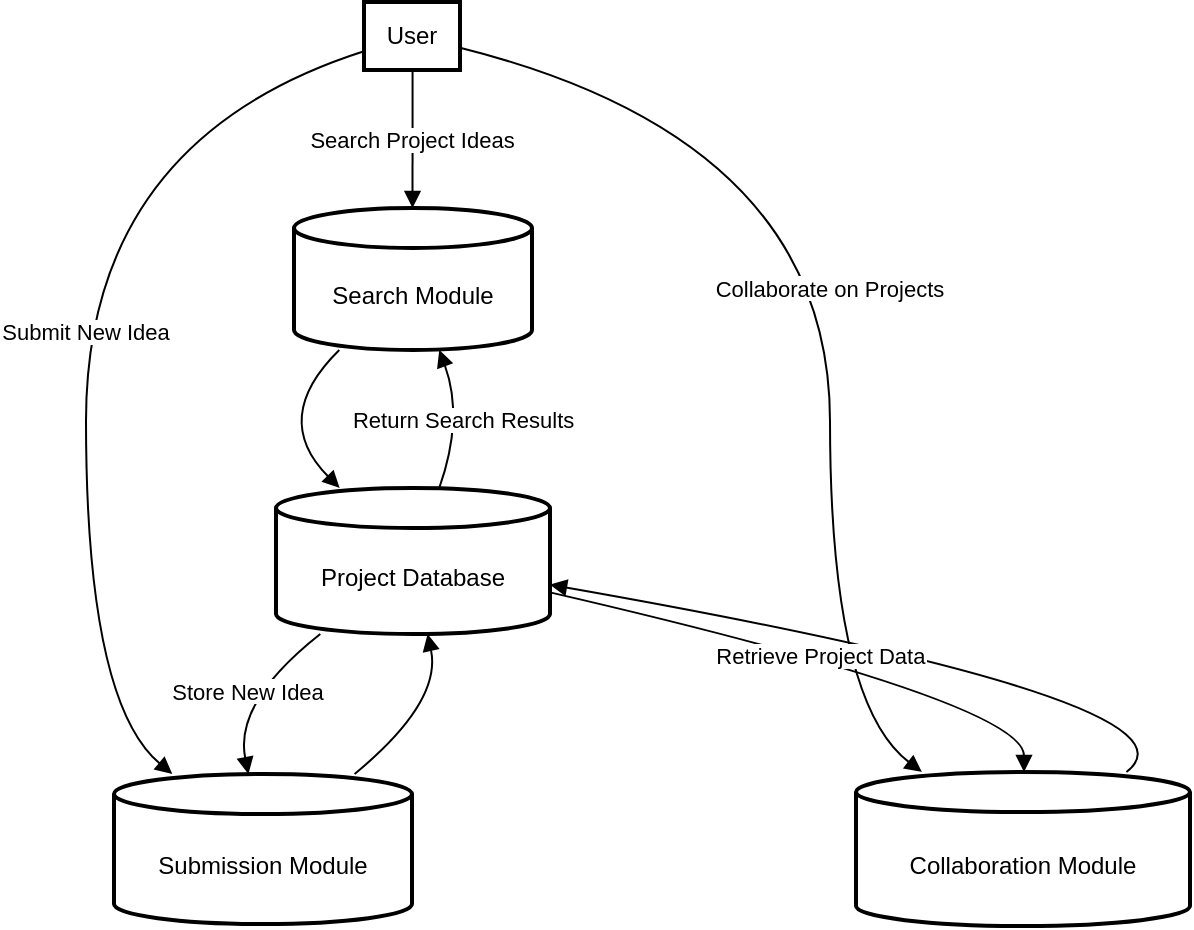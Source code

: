 <mxfile version="24.4.8" type="device">
  <diagram name="Page-1" id="y5GWWPR9jHN5OJ1_jL7M">
    <mxGraphModel dx="2524" dy="744" grid="1" gridSize="10" guides="1" tooltips="1" connect="1" arrows="1" fold="1" page="1" pageScale="1" pageWidth="850" pageHeight="1100" math="0" shadow="0">
      <root>
        <mxCell id="0" />
        <mxCell id="1" parent="0" />
        <mxCell id="MJRPHgUOfr6vezDJIHrP-1" value="User" style="whiteSpace=wrap;strokeWidth=2;" vertex="1" parent="1">
          <mxGeometry x="159" y="20" width="48" height="34" as="geometry" />
        </mxCell>
        <mxCell id="MJRPHgUOfr6vezDJIHrP-2" value="Search Module" style="shape=cylinder3;boundedLbl=1;backgroundOutline=1;size=10;strokeWidth=2;whiteSpace=wrap;" vertex="1" parent="1">
          <mxGeometry x="124" y="123" width="119" height="71" as="geometry" />
        </mxCell>
        <mxCell id="MJRPHgUOfr6vezDJIHrP-3" value="Submission Module" style="shape=cylinder3;boundedLbl=1;backgroundOutline=1;size=10;strokeWidth=2;whiteSpace=wrap;" vertex="1" parent="1">
          <mxGeometry x="34" y="406" width="149" height="75" as="geometry" />
        </mxCell>
        <mxCell id="MJRPHgUOfr6vezDJIHrP-4" value="Collaboration Module" style="shape=cylinder3;boundedLbl=1;backgroundOutline=1;size=10;strokeWidth=2;whiteSpace=wrap;" vertex="1" parent="1">
          <mxGeometry x="405" y="405" width="167" height="77" as="geometry" />
        </mxCell>
        <mxCell id="MJRPHgUOfr6vezDJIHrP-5" value="Project Database" style="shape=cylinder3;boundedLbl=1;backgroundOutline=1;size=10;strokeWidth=2;whiteSpace=wrap;" vertex="1" parent="1">
          <mxGeometry x="115" y="263" width="137" height="73" as="geometry" />
        </mxCell>
        <mxCell id="MJRPHgUOfr6vezDJIHrP-6" value="Search Project Ideas" style="curved=1;startArrow=none;endArrow=block;exitX=0.506;exitY=1;entryX=0.498;entryY=0;rounded=0;" edge="1" parent="1" source="MJRPHgUOfr6vezDJIHrP-1" target="MJRPHgUOfr6vezDJIHrP-2">
          <mxGeometry relative="1" as="geometry">
            <Array as="points" />
          </mxGeometry>
        </mxCell>
        <mxCell id="MJRPHgUOfr6vezDJIHrP-7" value="Submit New Idea" style="curved=1;startArrow=none;endArrow=block;exitX=0.01;exitY=0.72;entryX=0.195;entryY=-0.001;rounded=0;" edge="1" parent="1" source="MJRPHgUOfr6vezDJIHrP-1" target="MJRPHgUOfr6vezDJIHrP-3">
          <mxGeometry relative="1" as="geometry">
            <Array as="points">
              <mxPoint x="20" y="89" />
              <mxPoint x="20" y="370" />
            </Array>
          </mxGeometry>
        </mxCell>
        <mxCell id="MJRPHgUOfr6vezDJIHrP-8" value="Collaborate on Projects" style="curved=1;startArrow=none;endArrow=block;exitX=1.001;exitY=0.673;entryX=0.196;entryY=-0.002;rounded=0;" edge="1" parent="1" source="MJRPHgUOfr6vezDJIHrP-1" target="MJRPHgUOfr6vezDJIHrP-4">
          <mxGeometry relative="1" as="geometry">
            <Array as="points">
              <mxPoint x="392" y="89" />
              <mxPoint x="392" y="370" />
            </Array>
          </mxGeometry>
        </mxCell>
        <mxCell id="MJRPHgUOfr6vezDJIHrP-9" value="" style="curved=1;startArrow=none;endArrow=block;exitX=0.194;exitY=0.994;entryX=0.229;entryY=-0.006;rounded=0;" edge="1" parent="1" source="MJRPHgUOfr6vezDJIHrP-2" target="MJRPHgUOfr6vezDJIHrP-5">
          <mxGeometry relative="1" as="geometry">
            <Array as="points">
              <mxPoint x="112" y="228" />
            </Array>
          </mxGeometry>
        </mxCell>
        <mxCell id="MJRPHgUOfr6vezDJIHrP-10" value="" style="curved=1;startArrow=none;endArrow=block;exitX=0.808;exitY=-0.001;entryX=0.553;entryY=0.998;rounded=0;" edge="1" parent="1" source="MJRPHgUOfr6vezDJIHrP-3" target="MJRPHgUOfr6vezDJIHrP-5">
          <mxGeometry relative="1" as="geometry">
            <Array as="points">
              <mxPoint x="198" y="370" />
            </Array>
          </mxGeometry>
        </mxCell>
        <mxCell id="MJRPHgUOfr6vezDJIHrP-11" value="" style="curved=1;startArrow=none;endArrow=block;exitX=0.811;exitY=-0.002;entryX=1.0;entryY=0.662;rounded=0;" edge="1" parent="1" source="MJRPHgUOfr6vezDJIHrP-4" target="MJRPHgUOfr6vezDJIHrP-5">
          <mxGeometry relative="1" as="geometry">
            <Array as="points">
              <mxPoint x="586" y="370" />
            </Array>
          </mxGeometry>
        </mxCell>
        <mxCell id="MJRPHgUOfr6vezDJIHrP-12" value="Return Search Results" style="curved=1;startArrow=none;endArrow=block;exitX=0.597;exitY=-0.006;entryX=0.609;entryY=0.994;rounded=0;" edge="1" parent="1" source="MJRPHgUOfr6vezDJIHrP-5" target="MJRPHgUOfr6vezDJIHrP-2">
          <mxGeometry relative="1" as="geometry">
            <Array as="points">
              <mxPoint x="209" y="228" />
            </Array>
          </mxGeometry>
        </mxCell>
        <mxCell id="MJRPHgUOfr6vezDJIHrP-13" value="Store New Idea" style="curved=1;startArrow=none;endArrow=block;exitX=0.163;exitY=0.998;entryX=0.451;entryY=-0.001;rounded=0;" edge="1" parent="1" source="MJRPHgUOfr6vezDJIHrP-5" target="MJRPHgUOfr6vezDJIHrP-3">
          <mxGeometry relative="1" as="geometry">
            <Array as="points">
              <mxPoint x="94" y="370" />
            </Array>
          </mxGeometry>
        </mxCell>
        <mxCell id="MJRPHgUOfr6vezDJIHrP-14" value="Retrieve Project Data" style="curved=1;startArrow=none;endArrow=block;exitX=1.0;exitY=0.715;entryX=0.503;entryY=-0.002;rounded=0;" edge="1" parent="1" source="MJRPHgUOfr6vezDJIHrP-5" target="MJRPHgUOfr6vezDJIHrP-4">
          <mxGeometry relative="1" as="geometry">
            <Array as="points">
              <mxPoint x="489" y="370" />
            </Array>
          </mxGeometry>
        </mxCell>
      </root>
    </mxGraphModel>
  </diagram>
</mxfile>
